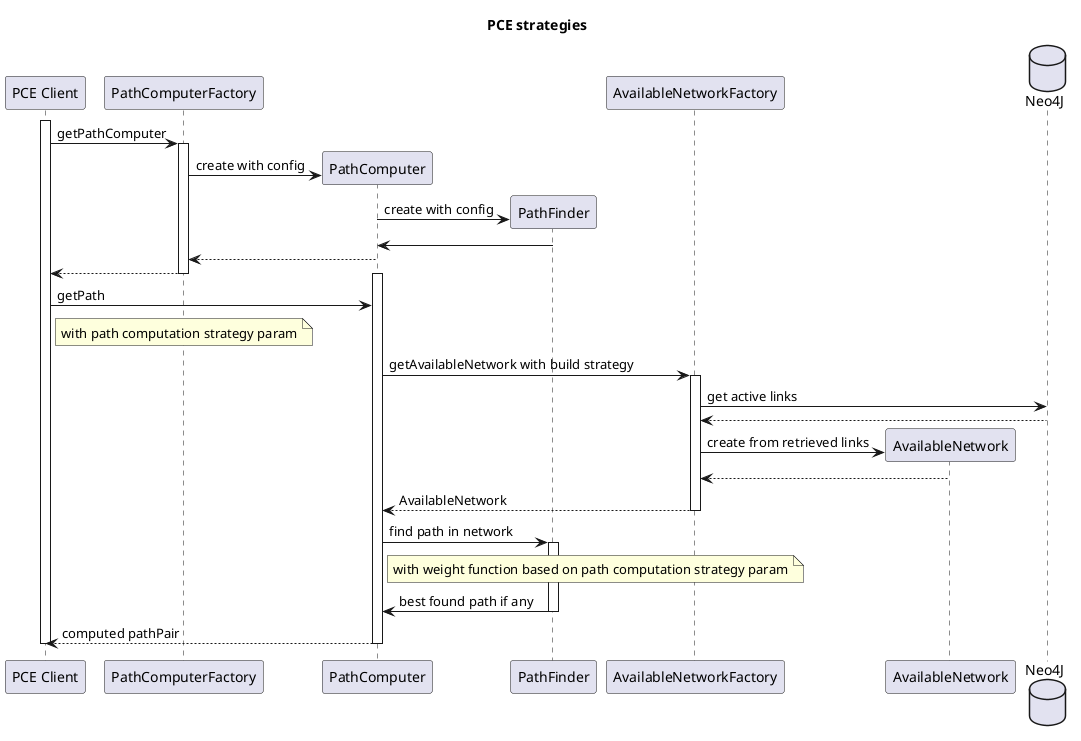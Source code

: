 @startuml
title PCE strategies

participant "PCE Client" as Client
participant PathComputerFactory
participant PathComputer
participant PathFinder
participant AvailableNetworkFactory
participant AvailableNetwork
database Neo4J

activate Client

Client -> PathComputerFactory: getPathComputer

activate PathComputerFactory
create PathComputer
PathComputerFactory -> PathComputer: create with config
create PathFinder
PathComputer -> PathFinder: create with config
PathFinder -> PathComputer
PathComputer --> PathComputerFactory
PathComputerFactory --> Client
deactivate PathComputerFactory

activate PathComputer
Client -> PathComputer: getPath
note right of Client: with path computation strategy param

PathComputer -> AvailableNetworkFactory: getAvailableNetwork with build strategy
activate AvailableNetworkFactory
AvailableNetworkFactory -> Neo4J: get active links
Neo4J --> AvailableNetworkFactory
create AvailableNetwork
AvailableNetworkFactory -> AvailableNetwork: create from retrieved links
AvailableNetwork --> AvailableNetworkFactory
AvailableNetworkFactory --> PathComputer: AvailableNetwork
deactivate AvailableNetworkFactory

PathComputer -> PathFinder: find path in network
activate PathFinder
note right of PathComputer: with weight function based on path computation strategy param
PathFinder -> PathComputer: best found path if any
deactivate PathFinder
PathComputer --> Client: computed pathPair
deactivate PathComputer

deactivate Client
@enduml
